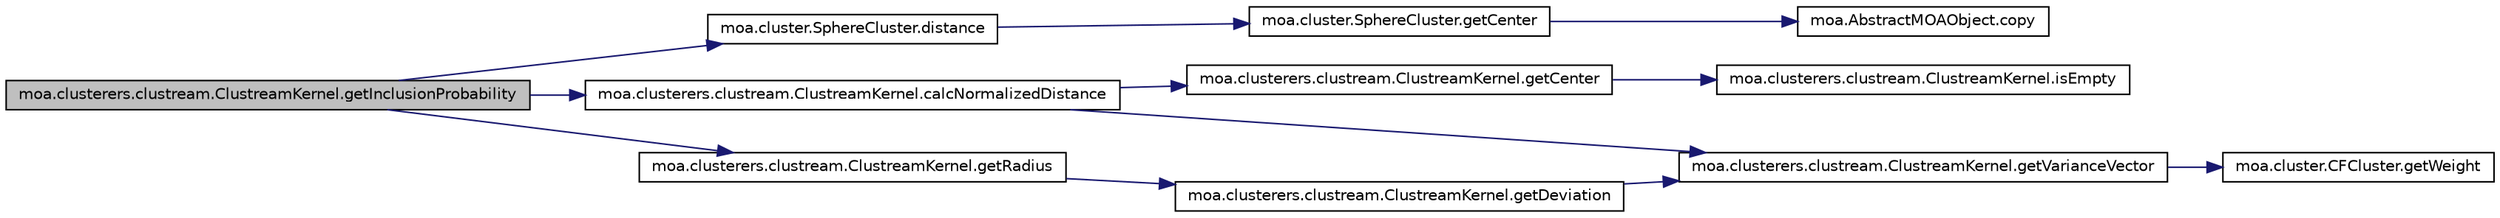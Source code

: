 digraph G
{
  edge [fontname="Helvetica",fontsize="10",labelfontname="Helvetica",labelfontsize="10"];
  node [fontname="Helvetica",fontsize="10",shape=record];
  rankdir=LR;
  Node1 [label="moa.clusterers.clustream.ClustreamKernel.getInclusionProbability",height=0.2,width=0.4,color="black", fillcolor="grey75", style="filled" fontcolor="black"];
  Node1 -> Node2 [color="midnightblue",fontsize="10",style="solid",fontname="Helvetica"];
  Node2 [label="moa.clusterers.clustream.ClustreamKernel.calcNormalizedDistance",height=0.2,width=0.4,color="black", fillcolor="white", style="filled",URL="$classmoa_1_1clusterers_1_1clustream_1_1ClustreamKernel.html#a0b07fcf9d23fe7dd9dd13e5db47a0e88",tooltip="Calculate the normalized euclidean distance (Mahalanobis distance for distribution..."];
  Node2 -> Node3 [color="midnightblue",fontsize="10",style="solid",fontname="Helvetica"];
  Node3 [label="moa.clusterers.clustream.ClustreamKernel.getCenter",height=0.2,width=0.4,color="black", fillcolor="white", style="filled",URL="$classmoa_1_1clusterers_1_1clustream_1_1ClustreamKernel.html#ac45250efe83745aeb3024e3ec5cc7cfe"];
  Node3 -> Node4 [color="midnightblue",fontsize="10",style="solid",fontname="Helvetica"];
  Node4 [label="moa.clusterers.clustream.ClustreamKernel.isEmpty",height=0.2,width=0.4,color="black", fillcolor="white", style="filled",URL="$classmoa_1_1clusterers_1_1clustream_1_1ClustreamKernel.html#a8676fe60bf747d405d786ac7413a533a",tooltip="Check if this cluster is empty or not."];
  Node2 -> Node5 [color="midnightblue",fontsize="10",style="solid",fontname="Helvetica"];
  Node5 [label="moa.clusterers.clustream.ClustreamKernel.getVarianceVector",height=0.2,width=0.4,color="black", fillcolor="white", style="filled",URL="$classmoa_1_1clusterers_1_1clustream_1_1ClustreamKernel.html#a5ebc527b2383c19f41587c07b91d1f3e"];
  Node5 -> Node6 [color="midnightblue",fontsize="10",style="solid",fontname="Helvetica"];
  Node6 [label="moa.cluster.CFCluster.getWeight",height=0.2,width=0.4,color="black", fillcolor="white", style="filled",URL="$classmoa_1_1cluster_1_1CFCluster.html#a68239d734eed85b83dad00bd7e4004c4",tooltip="See interface Cluster."];
  Node1 -> Node7 [color="midnightblue",fontsize="10",style="solid",fontname="Helvetica"];
  Node7 [label="moa.cluster.SphereCluster.distance",height=0.2,width=0.4,color="black", fillcolor="white", style="filled",URL="$classmoa_1_1cluster_1_1SphereCluster.html#a9f7c85aa0b6d46c23962b4f2421f169f"];
  Node7 -> Node8 [color="midnightblue",fontsize="10",style="solid",fontname="Helvetica"];
  Node8 [label="moa.cluster.SphereCluster.getCenter",height=0.2,width=0.4,color="black", fillcolor="white", style="filled",URL="$classmoa_1_1cluster_1_1SphereCluster.html#aefb8b36adf18a65827154d4b617e867d"];
  Node8 -> Node9 [color="midnightblue",fontsize="10",style="solid",fontname="Helvetica"];
  Node9 [label="moa.AbstractMOAObject.copy",height=0.2,width=0.4,color="black", fillcolor="white", style="filled",URL="$classmoa_1_1AbstractMOAObject.html#a3a6260bd8548c1aff6ea46e49c5c52a5",tooltip="This method produces a copy of this object."];
  Node1 -> Node10 [color="midnightblue",fontsize="10",style="solid",fontname="Helvetica"];
  Node10 [label="moa.clusterers.clustream.ClustreamKernel.getRadius",height=0.2,width=0.4,color="black", fillcolor="white", style="filled",URL="$classmoa_1_1clusterers_1_1clustream_1_1ClustreamKernel.html#ac8e2c64cff7bc71c5cea3c7ad5c919ed",tooltip="See interface Cluster."];
  Node10 -> Node11 [color="midnightblue",fontsize="10",style="solid",fontname="Helvetica"];
  Node11 [label="moa.clusterers.clustream.ClustreamKernel.getDeviation",height=0.2,width=0.4,color="black", fillcolor="white", style="filled",URL="$classmoa_1_1clusterers_1_1clustream_1_1ClustreamKernel.html#abd1bf778d13b7e5c239b5a0a1be670fd"];
  Node11 -> Node5 [color="midnightblue",fontsize="10",style="solid",fontname="Helvetica"];
}
